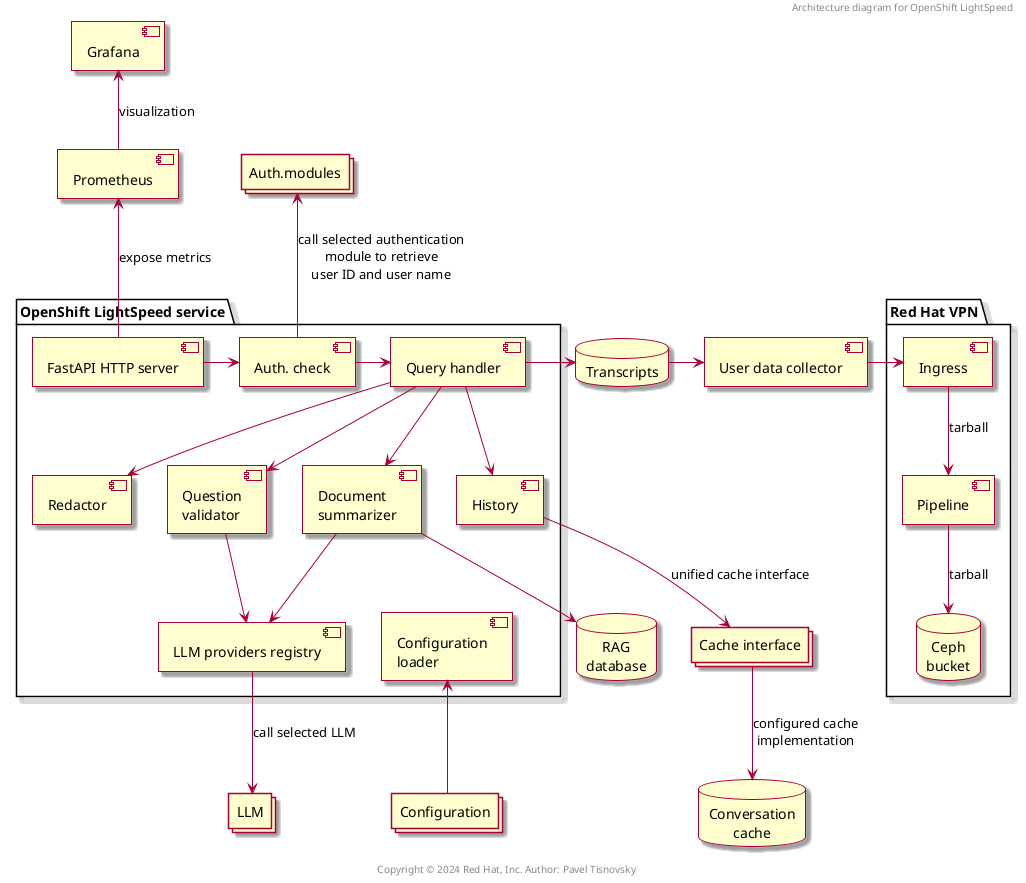 //
// vim:syntax=plantuml
//

// Generate PNG image with architecture diagram by using the following command:
// java -jar plantuml.jar architecture_diagram.uml
//
// Generate SVG drawing with architecture diagram by using the following command:
// java -jar plantuml.jar -tsvg architecture_diagram.uml

@startuml
skin rose

header Architecture diagram for OpenShift LightSpeed
footer Copyright © 2024 Red Hat, Inc. Author: Pavel Tisnovsky

collections "Configuration" as configuration

package "OpenShift LightSpeed service" as ols {
    component "FastAPI HTTP server" as http
    component "Auth. check" as auth
    component "Query handler" as handler
    component "History" as history
    component "Redactor" as redactor
    component "Question\nvalidator" as question_validator
    component "Document\nsummarizer" as document_summarizer
    component "LLM providers registry" as llm_register
    component "Configuration\nloader" as config_loader
    http -> auth
    auth -> handler
    handler --> history
    handler --> redactor
    handler --> question_validator
    handler --> document_summarizer
    question_validator --> llm_register
    document_summarizer --> llm_register
    llm_register -[hidden]> config_loader
}

component "User data collector" as collector

database "RAG\ndatabase" as rag
database "Conversation\ncache" as cache
collections "LLM" as llm
collections "Auth.modules" as auth_modules
collections "Cache interface" as cache_interface
database "Transcripts" as transcripts
document_summarizer --> rag
history --> cache_interface : unified cache interface
cache_interface --> cache : configured cache\nimplementation
llm_register --> llm : call selected LLM
handler -> transcripts
transcripts -> collector
component "Prometheus"
component "Grafana"

auth -u-> auth_modules : "call selected authentication\nmodule to retrieve\nuser ID and user name"

configuration -u-> config_loader

package "Red Hat VPN" {
   [Ingress] as ingress
   [Pipeline] as pipeline
   database "Ceph\nbucket" as ceph
   ingress --> pipeline : tarball
   pipeline --> ceph : tarball
}

collector -> ingress
http -u-> Prometheus : "expose metrics"
Prometheus -u-> Grafana : visualization

@enduml
